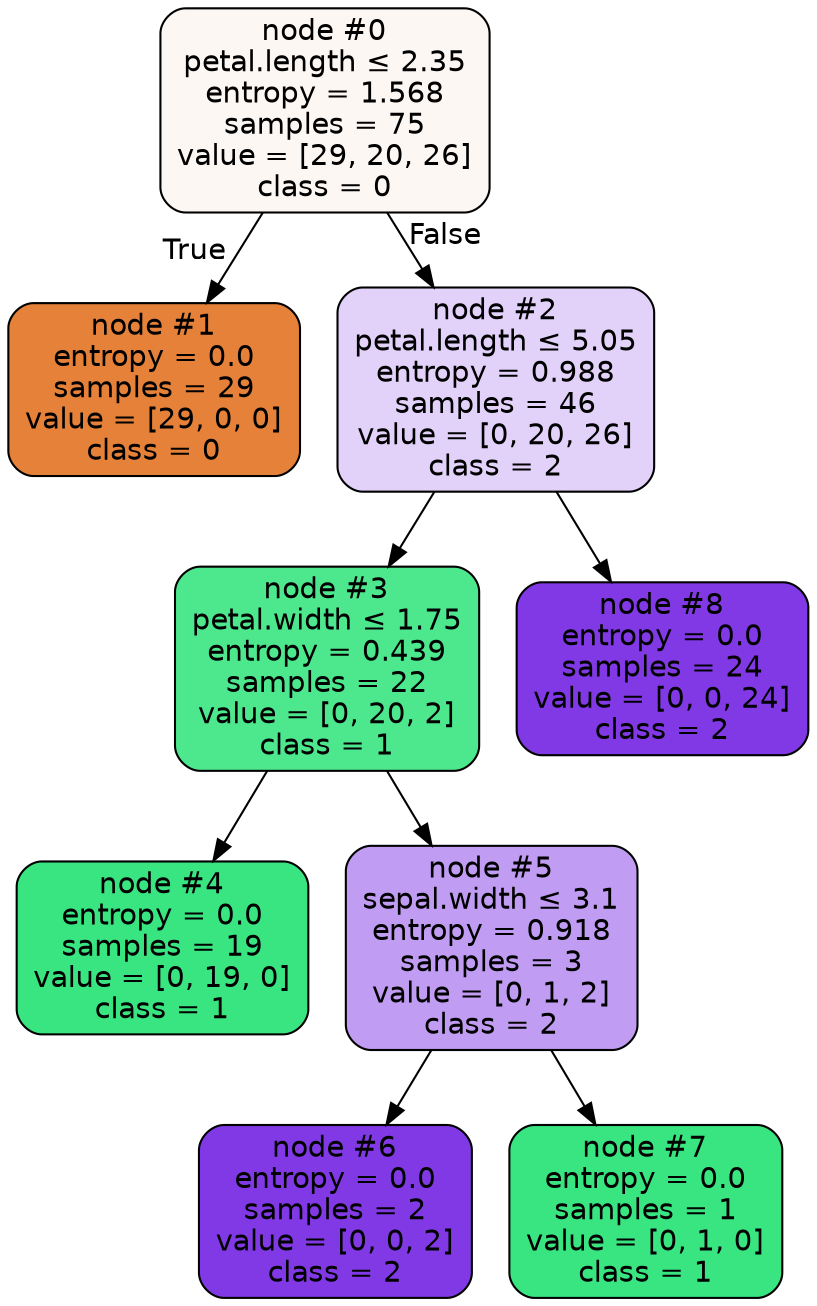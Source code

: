 digraph Tree {
node [shape=box, style="filled, rounded", color="black", fontname="helvetica"] ;
edge [fontname="helvetica"] ;
0 [label=<node &#35;0<br/>petal.length &le; 2.35<br/>entropy = 1.568<br/>samples = 75<br/>value = [29, 20, 26]<br/>class = 0>, fillcolor="#fdf7f3"] ;
1 [label=<node &#35;1<br/>entropy = 0.0<br/>samples = 29<br/>value = [29, 0, 0]<br/>class = 0>, fillcolor="#e58139"] ;
0 -> 1 [labeldistance=2.5, labelangle=45, headlabel="True"] ;
2 [label=<node &#35;2<br/>petal.length &le; 5.05<br/>entropy = 0.988<br/>samples = 46<br/>value = [0, 20, 26]<br/>class = 2>, fillcolor="#e2d1f9"] ;
0 -> 2 [labeldistance=2.5, labelangle=-45, headlabel="False"] ;
3 [label=<node &#35;3<br/>petal.width &le; 1.75<br/>entropy = 0.439<br/>samples = 22<br/>value = [0, 20, 2]<br/>class = 1>, fillcolor="#4de88e"] ;
2 -> 3 ;
4 [label=<node &#35;4<br/>entropy = 0.0<br/>samples = 19<br/>value = [0, 19, 0]<br/>class = 1>, fillcolor="#39e581"] ;
3 -> 4 ;
5 [label=<node &#35;5<br/>sepal.width &le; 3.1<br/>entropy = 0.918<br/>samples = 3<br/>value = [0, 1, 2]<br/>class = 2>, fillcolor="#c09cf2"] ;
3 -> 5 ;
6 [label=<node &#35;6<br/>entropy = 0.0<br/>samples = 2<br/>value = [0, 0, 2]<br/>class = 2>, fillcolor="#8139e5"] ;
5 -> 6 ;
7 [label=<node &#35;7<br/>entropy = 0.0<br/>samples = 1<br/>value = [0, 1, 0]<br/>class = 1>, fillcolor="#39e581"] ;
5 -> 7 ;
8 [label=<node &#35;8<br/>entropy = 0.0<br/>samples = 24<br/>value = [0, 0, 24]<br/>class = 2>, fillcolor="#8139e5"] ;
2 -> 8 ;
}